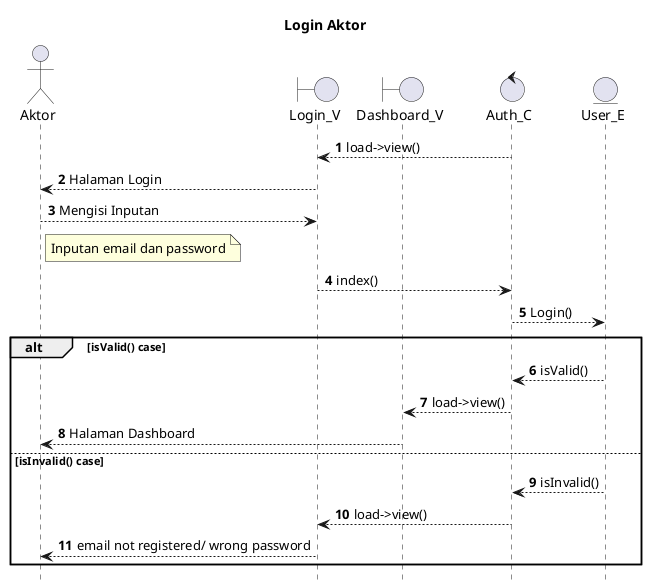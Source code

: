 @startuml

autonumber
hide footbox
title Login Aktor

Actor Aktor
boundary Login_V
boundary Dashboard_V
control Auth_C
Entity User_E

Auth_C --> Login_V: load->view()
Login_V --> Aktor: Halaman Login
Aktor --> Login_V: Mengisi Inputan
    note right of Aktor
        Inputan email dan password
            end note
Login_V --> Auth_C: index()
Auth_C --> User_E: Login()

alt isValid() case
    
    User_E --> Auth_C: isValid()
    Auth_C --> Dashboard_V: load->view()
    Dashboard_V --> Aktor: Halaman Dashboard

else isInvalid() case
    
    User_E --> Auth_C: isInvalid()
    Auth_C --> Login_V: load->view()
    Login_V --> Aktor: email not registered/ wrong password

end

@enduml